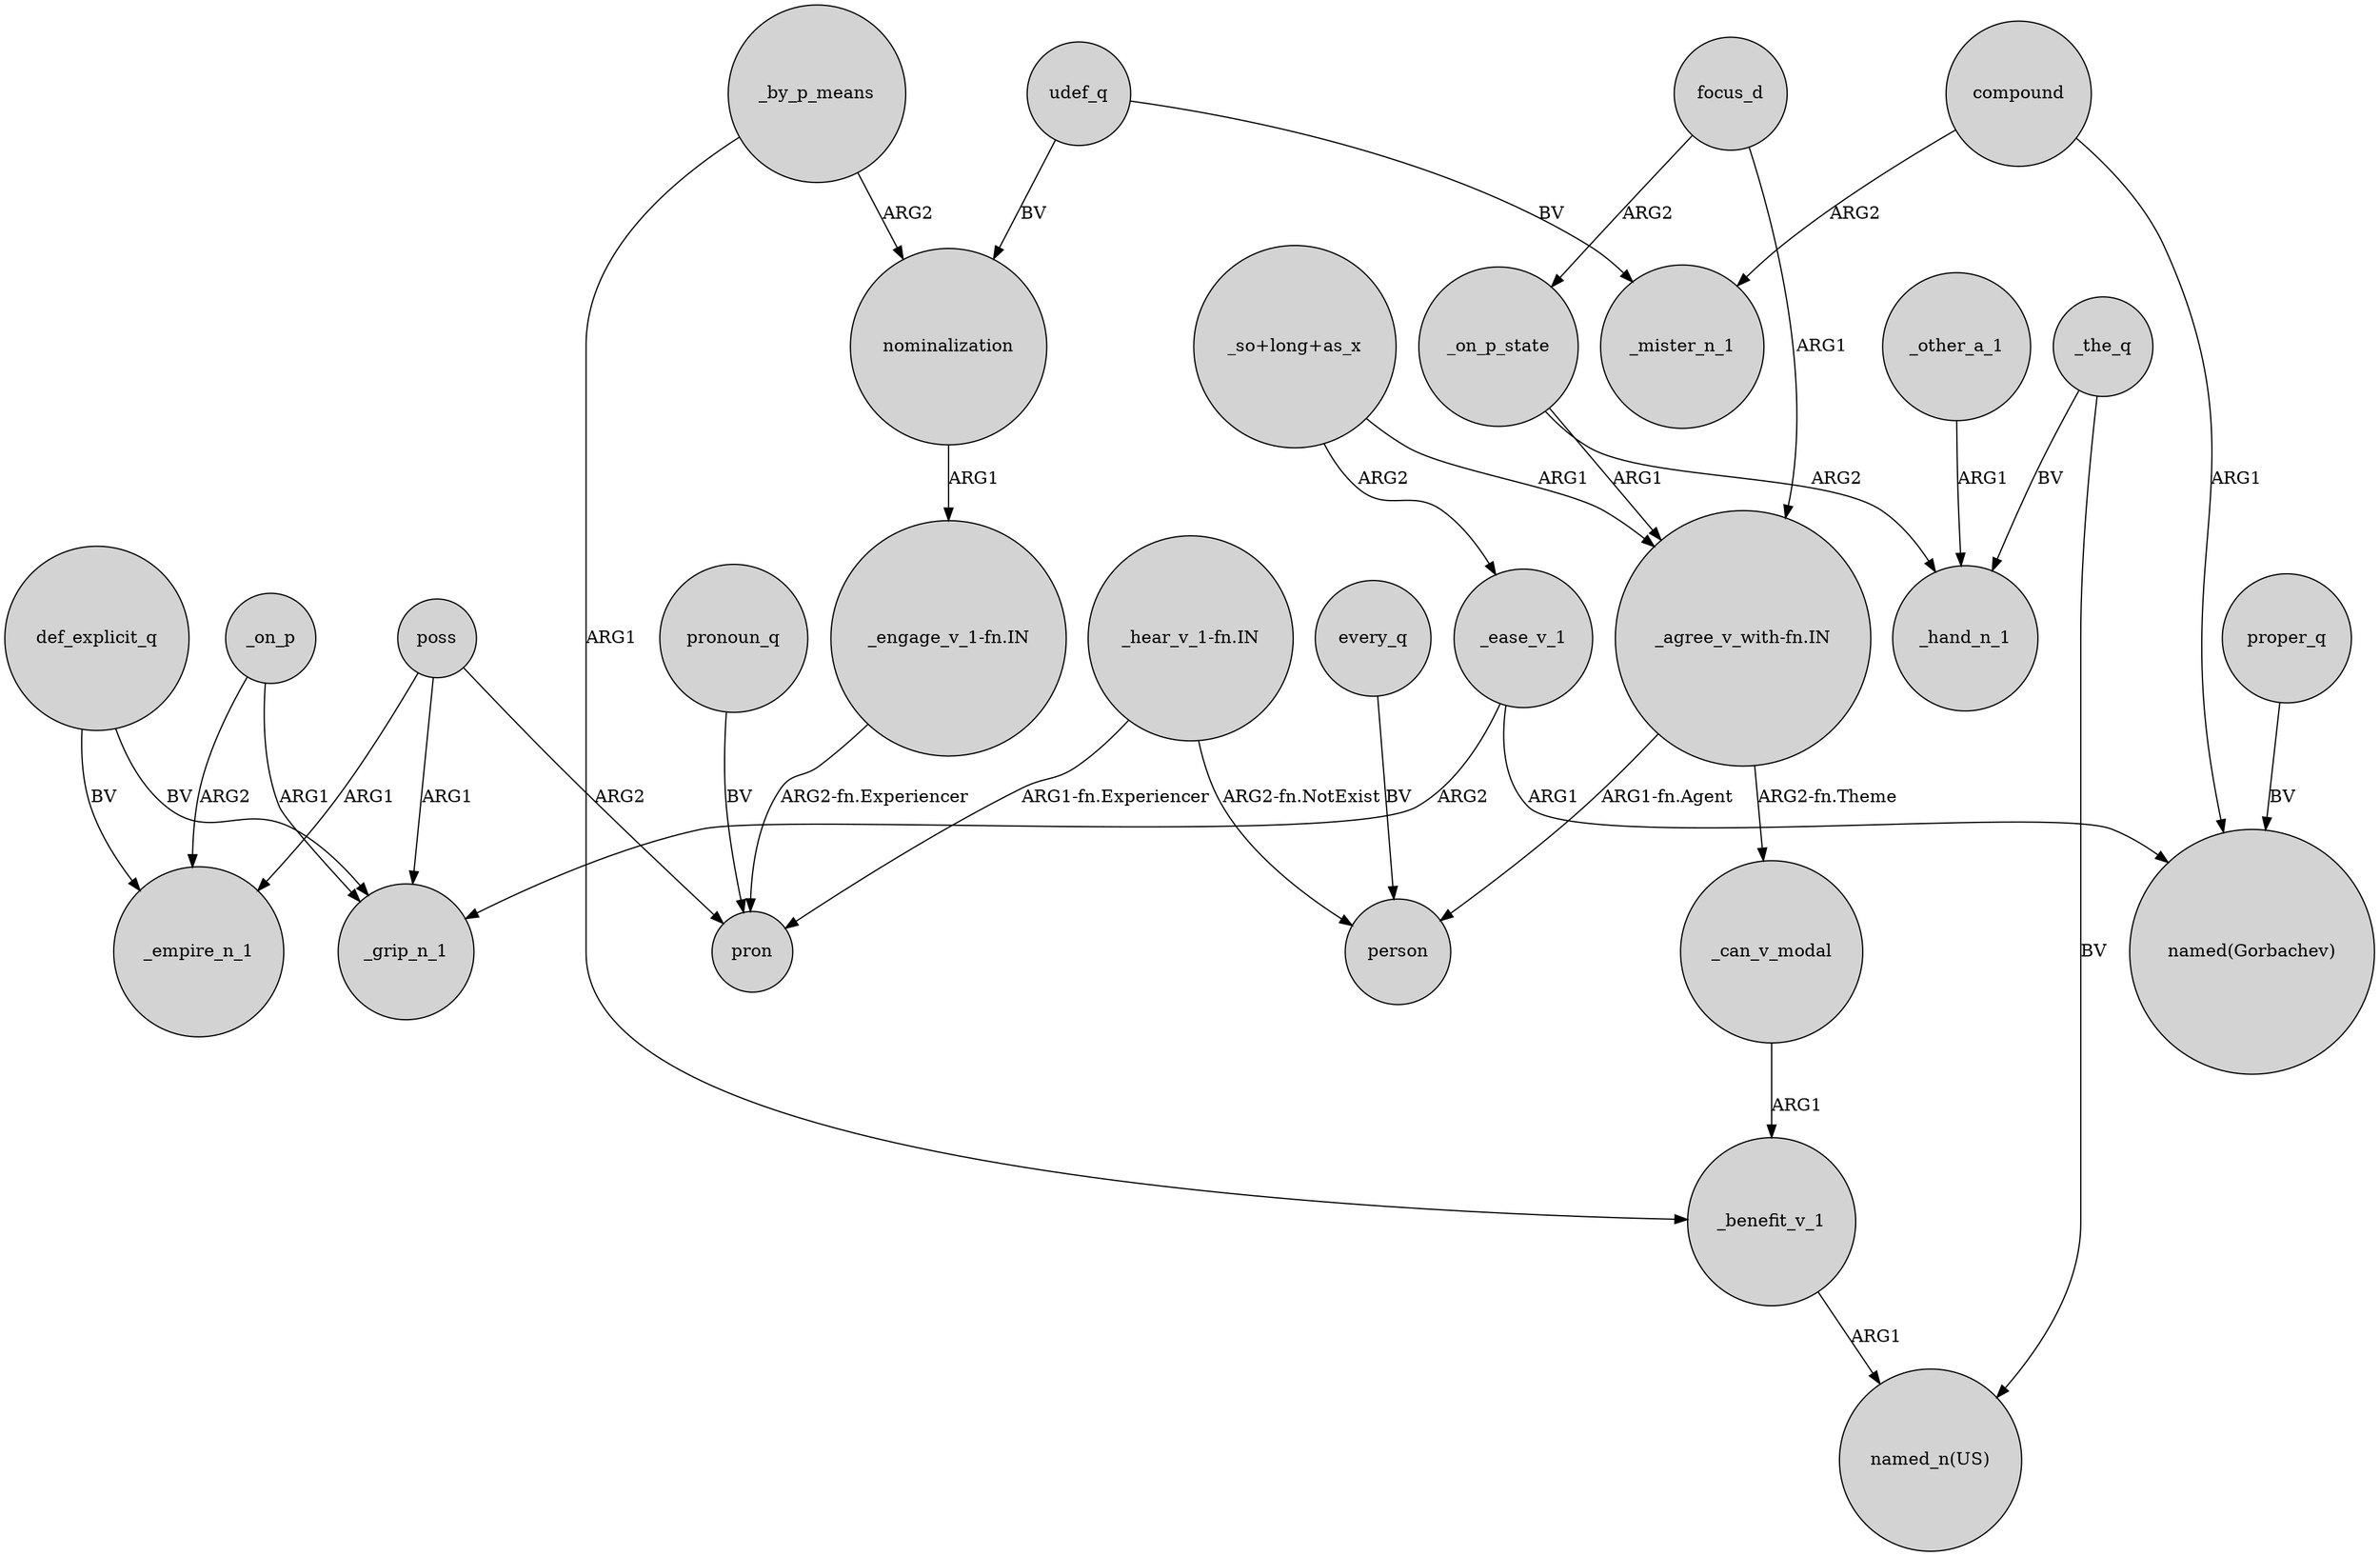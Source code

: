 digraph {
	node [shape=circle style=filled]
	_on_p -> _empire_n_1 [label=ARG2]
	poss -> _empire_n_1 [label=ARG1]
	_by_p_means -> nominalization [label=ARG2]
	poss -> pron [label=ARG2]
	"_so+long+as_x" -> _ease_v_1 [label=ARG2]
	_can_v_modal -> _benefit_v_1 [label=ARG1]
	focus_d -> _on_p_state [label=ARG2]
	_by_p_means -> _benefit_v_1 [label=ARG1]
	compound -> _mister_n_1 [label=ARG2]
	udef_q -> _mister_n_1 [label=BV]
	every_q -> person [label=BV]
	_on_p_state -> "_agree_v_with-fn.IN" [label=ARG1]
	"_hear_v_1-fn.IN" -> person [label="ARG2-fn.NotExist"]
	compound -> "named(Gorbachev)" [label=ARG1]
	"_agree_v_with-fn.IN" -> person [label="ARG1-fn.Agent"]
	_ease_v_1 -> _grip_n_1 [label=ARG2]
	_the_q -> _hand_n_1 [label=BV]
	_on_p -> _grip_n_1 [label=ARG1]
	_the_q -> "named_n(US)" [label=BV]
	_other_a_1 -> _hand_n_1 [label=ARG1]
	pronoun_q -> pron [label=BV]
	_on_p_state -> _hand_n_1 [label=ARG2]
	"_agree_v_with-fn.IN" -> _can_v_modal [label="ARG2-fn.Theme"]
	def_explicit_q -> _grip_n_1 [label=BV]
	_ease_v_1 -> "named(Gorbachev)" [label=ARG1]
	nominalization -> "_engage_v_1-fn.IN" [label=ARG1]
	"_so+long+as_x" -> "_agree_v_with-fn.IN" [label=ARG1]
	poss -> _grip_n_1 [label=ARG1]
	udef_q -> nominalization [label=BV]
	"_hear_v_1-fn.IN" -> pron [label="ARG1-fn.Experiencer"]
	def_explicit_q -> _empire_n_1 [label=BV]
	focus_d -> "_agree_v_with-fn.IN" [label=ARG1]
	"_engage_v_1-fn.IN" -> pron [label="ARG2-fn.Experiencer"]
	proper_q -> "named(Gorbachev)" [label=BV]
	_benefit_v_1 -> "named_n(US)" [label=ARG1]
}
